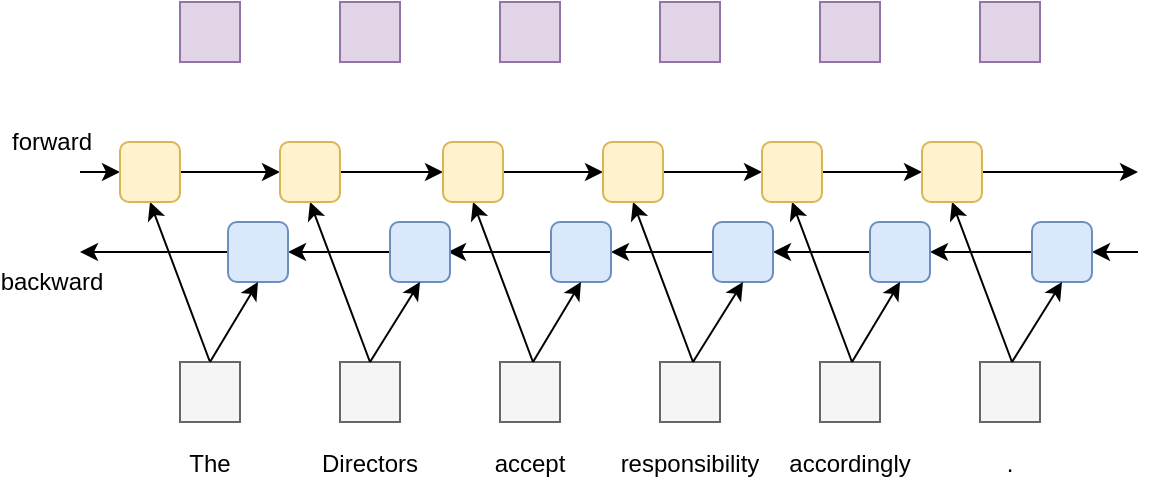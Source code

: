 <mxfile version="10.6.7" type="github"><diagram id="ZgA_se8g6kqFkw-I2ETg" name="Page-1"><mxGraphModel dx="1158" dy="614" grid="1" gridSize="10" guides="1" tooltips="1" connect="1" arrows="1" fold="1" page="1" pageScale="1" pageWidth="827" pageHeight="1169" math="0" shadow="0"><root><mxCell id="0"/><mxCell id="1" parent="0"/><mxCell id="xjDYs35orbcpSof1dm27-7" style="rounded=0;orthogonalLoop=1;jettySize=auto;html=1;exitX=0.5;exitY=0;exitDx=0;exitDy=0;entryX=0.5;entryY=1;entryDx=0;entryDy=0;" edge="1" parent="1" source="ys9xgW5buFZI1dKk__pX-2" target="xjDYs35orbcpSof1dm27-2"><mxGeometry relative="1" as="geometry"/></mxCell><mxCell id="ys9xgW5buFZI1dKk__pX-2" value="" style="whiteSpace=wrap;html=1;aspect=fixed;fillColor=#f5f5f5;strokeColor=#666666;fontColor=#333333;" parent="1" vertex="1"><mxGeometry x="120" y="280" width="30" height="30" as="geometry"/></mxCell><mxCell id="ys9xgW5buFZI1dKk__pX-3" value="" style="whiteSpace=wrap;html=1;aspect=fixed;fillColor=#f5f5f5;strokeColor=#666666;fontColor=#333333;" parent="1" vertex="1"><mxGeometry x="200" y="280" width="30" height="30" as="geometry"/></mxCell><mxCell id="ys9xgW5buFZI1dKk__pX-4" value="" style="whiteSpace=wrap;html=1;aspect=fixed;fillColor=#f5f5f5;strokeColor=#666666;fontColor=#333333;" parent="1" vertex="1"><mxGeometry x="280" y="280" width="30" height="30" as="geometry"/></mxCell><mxCell id="ys9xgW5buFZI1dKk__pX-5" value="" style="whiteSpace=wrap;html=1;aspect=fixed;fillColor=#f5f5f5;strokeColor=#666666;fontColor=#333333;" parent="1" vertex="1"><mxGeometry x="360" y="280" width="30" height="30" as="geometry"/></mxCell><mxCell id="ys9xgW5buFZI1dKk__pX-6" value="" style="whiteSpace=wrap;html=1;aspect=fixed;fillColor=#f5f5f5;strokeColor=#666666;fontColor=#333333;" parent="1" vertex="1"><mxGeometry x="440" y="280" width="30" height="30" as="geometry"/></mxCell><mxCell id="ys9xgW5buFZI1dKk__pX-7" value="" style="whiteSpace=wrap;html=1;aspect=fixed;fillColor=#f5f5f5;strokeColor=#666666;fontColor=#333333;" parent="1" vertex="1"><mxGeometry x="520" y="280" width="30" height="30" as="geometry"/></mxCell><mxCell id="xjDYs35orbcpSof1dm27-41" style="edgeStyle=none;rounded=0;orthogonalLoop=1;jettySize=auto;html=1;exitX=1;exitY=0.5;exitDx=0;exitDy=0;entryX=0;entryY=0.5;entryDx=0;entryDy=0;startArrow=classic;startFill=1;endArrow=none;endFill=0;" edge="1" parent="1" source="xjDYs35orbcpSof1dm27-1" target="xjDYs35orbcpSof1dm27-9"><mxGeometry relative="1" as="geometry"/></mxCell><mxCell id="xjDYs35orbcpSof1dm27-42" style="edgeStyle=none;rounded=0;orthogonalLoop=1;jettySize=auto;html=1;exitX=0;exitY=0.5;exitDx=0;exitDy=0;startArrow=none;startFill=0;endArrow=classic;endFill=1;" edge="1" parent="1" source="xjDYs35orbcpSof1dm27-1"><mxGeometry relative="1" as="geometry"><mxPoint x="70" y="225" as="targetPoint"/></mxGeometry></mxCell><mxCell id="xjDYs35orbcpSof1dm27-1" value="" style="rounded=1;whiteSpace=wrap;html=1;fillColor=#dae8fc;strokeColor=#6c8ebf;" vertex="1" parent="1"><mxGeometry x="144" y="210" width="30" height="30" as="geometry"/></mxCell><mxCell id="xjDYs35orbcpSof1dm27-43" style="edgeStyle=none;rounded=0;orthogonalLoop=1;jettySize=auto;html=1;exitX=0;exitY=0.5;exitDx=0;exitDy=0;startArrow=classic;startFill=1;endArrow=none;endFill=0;" edge="1" parent="1" source="xjDYs35orbcpSof1dm27-2"><mxGeometry relative="1" as="geometry"><mxPoint x="70" y="185" as="targetPoint"/></mxGeometry></mxCell><mxCell id="xjDYs35orbcpSof1dm27-44" style="edgeStyle=none;rounded=0;orthogonalLoop=1;jettySize=auto;html=1;exitX=1;exitY=0.5;exitDx=0;exitDy=0;entryX=0;entryY=0.5;entryDx=0;entryDy=0;startArrow=none;startFill=0;endArrow=classic;endFill=1;" edge="1" parent="1" source="xjDYs35orbcpSof1dm27-2" target="xjDYs35orbcpSof1dm27-10"><mxGeometry relative="1" as="geometry"/></mxCell><mxCell id="xjDYs35orbcpSof1dm27-2" value="" style="rounded=1;whiteSpace=wrap;html=1;fillColor=#fff2cc;strokeColor=#d6b656;" vertex="1" parent="1"><mxGeometry x="90" y="170" width="30" height="30" as="geometry"/></mxCell><mxCell id="xjDYs35orbcpSof1dm27-4" value="" style="endArrow=classic;html=1;exitX=0.5;exitY=0;exitDx=0;exitDy=0;entryX=0.5;entryY=1;entryDx=0;entryDy=0;" edge="1" parent="1" source="ys9xgW5buFZI1dKk__pX-2" target="xjDYs35orbcpSof1dm27-1"><mxGeometry width="50" height="50" relative="1" as="geometry"><mxPoint x="90" y="380" as="sourcePoint"/><mxPoint x="140" y="330" as="targetPoint"/></mxGeometry></mxCell><mxCell id="xjDYs35orbcpSof1dm27-8" style="rounded=0;orthogonalLoop=1;jettySize=auto;html=1;exitX=0.5;exitY=0;exitDx=0;exitDy=0;entryX=0.5;entryY=1;entryDx=0;entryDy=0;" edge="1" parent="1" target="xjDYs35orbcpSof1dm27-10"><mxGeometry relative="1" as="geometry"><mxPoint x="215" y="280" as="sourcePoint"/></mxGeometry></mxCell><mxCell id="xjDYs35orbcpSof1dm27-40" style="edgeStyle=none;rounded=0;orthogonalLoop=1;jettySize=auto;html=1;exitX=1;exitY=0.5;exitDx=0;exitDy=0;entryX=0;entryY=0.5;entryDx=0;entryDy=0;startArrow=classic;startFill=1;endArrow=none;endFill=0;" edge="1" parent="1" target="xjDYs35orbcpSof1dm27-13"><mxGeometry relative="1" as="geometry"><mxPoint x="254" y="225" as="sourcePoint"/></mxGeometry></mxCell><mxCell id="xjDYs35orbcpSof1dm27-9" value="" style="rounded=1;whiteSpace=wrap;html=1;fillColor=#dae8fc;strokeColor=#6c8ebf;" vertex="1" parent="1"><mxGeometry x="225" y="210" width="30" height="30" as="geometry"/></mxCell><mxCell id="xjDYs35orbcpSof1dm27-45" style="edgeStyle=none;rounded=0;orthogonalLoop=1;jettySize=auto;html=1;exitX=1;exitY=0.5;exitDx=0;exitDy=0;entryX=0;entryY=0.5;entryDx=0;entryDy=0;startArrow=none;startFill=0;endArrow=classic;endFill=1;" edge="1" parent="1" source="xjDYs35orbcpSof1dm27-10" target="xjDYs35orbcpSof1dm27-14"><mxGeometry relative="1" as="geometry"/></mxCell><mxCell id="xjDYs35orbcpSof1dm27-10" value="" style="rounded=1;whiteSpace=wrap;html=1;fillColor=#fff2cc;strokeColor=#d6b656;" vertex="1" parent="1"><mxGeometry x="170" y="170" width="30" height="30" as="geometry"/></mxCell><mxCell id="xjDYs35orbcpSof1dm27-11" value="" style="endArrow=classic;html=1;exitX=0.5;exitY=0;exitDx=0;exitDy=0;entryX=0.5;entryY=1;entryDx=0;entryDy=0;" edge="1" parent="1" target="xjDYs35orbcpSof1dm27-9"><mxGeometry width="50" height="50" relative="1" as="geometry"><mxPoint x="215" y="280" as="sourcePoint"/><mxPoint x="220" y="330" as="targetPoint"/></mxGeometry></mxCell><mxCell id="xjDYs35orbcpSof1dm27-12" style="rounded=0;orthogonalLoop=1;jettySize=auto;html=1;exitX=0.5;exitY=0;exitDx=0;exitDy=0;entryX=0.5;entryY=1;entryDx=0;entryDy=0;" edge="1" parent="1" target="xjDYs35orbcpSof1dm27-14"><mxGeometry relative="1" as="geometry"><mxPoint x="296.5" y="280" as="sourcePoint"/></mxGeometry></mxCell><mxCell id="xjDYs35orbcpSof1dm27-39" style="edgeStyle=none;rounded=0;orthogonalLoop=1;jettySize=auto;html=1;exitX=1;exitY=0.5;exitDx=0;exitDy=0;entryX=0;entryY=0.5;entryDx=0;entryDy=0;startArrow=classic;startFill=1;endArrow=none;endFill=0;" edge="1" parent="1" source="xjDYs35orbcpSof1dm27-13" target="xjDYs35orbcpSof1dm27-17"><mxGeometry relative="1" as="geometry"/></mxCell><mxCell id="xjDYs35orbcpSof1dm27-13" value="" style="rounded=1;whiteSpace=wrap;html=1;fillColor=#dae8fc;strokeColor=#6c8ebf;" vertex="1" parent="1"><mxGeometry x="305.5" y="210" width="30" height="30" as="geometry"/></mxCell><mxCell id="xjDYs35orbcpSof1dm27-46" style="edgeStyle=none;rounded=0;orthogonalLoop=1;jettySize=auto;html=1;exitX=1;exitY=0.5;exitDx=0;exitDy=0;entryX=0;entryY=0.5;entryDx=0;entryDy=0;startArrow=none;startFill=0;endArrow=classic;endFill=1;" edge="1" parent="1" source="xjDYs35orbcpSof1dm27-14" target="xjDYs35orbcpSof1dm27-18"><mxGeometry relative="1" as="geometry"/></mxCell><mxCell id="xjDYs35orbcpSof1dm27-14" value="" style="rounded=1;whiteSpace=wrap;html=1;fillColor=#fff2cc;strokeColor=#d6b656;" vertex="1" parent="1"><mxGeometry x="251.5" y="170" width="30" height="30" as="geometry"/></mxCell><mxCell id="xjDYs35orbcpSof1dm27-15" value="" style="endArrow=classic;html=1;exitX=0.5;exitY=0;exitDx=0;exitDy=0;entryX=0.5;entryY=1;entryDx=0;entryDy=0;" edge="1" parent="1" target="xjDYs35orbcpSof1dm27-13"><mxGeometry width="50" height="50" relative="1" as="geometry"><mxPoint x="296.5" y="280" as="sourcePoint"/><mxPoint x="301.5" y="330" as="targetPoint"/></mxGeometry></mxCell><mxCell id="xjDYs35orbcpSof1dm27-16" style="rounded=0;orthogonalLoop=1;jettySize=auto;html=1;exitX=0.5;exitY=0;exitDx=0;exitDy=0;entryX=0.5;entryY=1;entryDx=0;entryDy=0;" edge="1" parent="1" target="xjDYs35orbcpSof1dm27-18"><mxGeometry relative="1" as="geometry"><mxPoint x="376.5" y="280" as="sourcePoint"/></mxGeometry></mxCell><mxCell id="xjDYs35orbcpSof1dm27-38" style="edgeStyle=none;rounded=0;orthogonalLoop=1;jettySize=auto;html=1;exitX=1;exitY=0.5;exitDx=0;exitDy=0;entryX=0;entryY=0.5;entryDx=0;entryDy=0;startArrow=classic;startFill=1;endArrow=none;endFill=0;" edge="1" parent="1" source="xjDYs35orbcpSof1dm27-17" target="xjDYs35orbcpSof1dm27-21"><mxGeometry relative="1" as="geometry"/></mxCell><mxCell id="xjDYs35orbcpSof1dm27-17" value="" style="rounded=1;whiteSpace=wrap;html=1;fillColor=#dae8fc;strokeColor=#6c8ebf;" vertex="1" parent="1"><mxGeometry x="386.5" y="210" width="30" height="30" as="geometry"/></mxCell><mxCell id="xjDYs35orbcpSof1dm27-47" style="edgeStyle=none;rounded=0;orthogonalLoop=1;jettySize=auto;html=1;exitX=1;exitY=0.5;exitDx=0;exitDy=0;entryX=0;entryY=0.5;entryDx=0;entryDy=0;startArrow=none;startFill=0;endArrow=classic;endFill=1;" edge="1" parent="1" source="xjDYs35orbcpSof1dm27-18" target="xjDYs35orbcpSof1dm27-22"><mxGeometry relative="1" as="geometry"/></mxCell><mxCell id="xjDYs35orbcpSof1dm27-18" value="" style="rounded=1;whiteSpace=wrap;html=1;fillColor=#fff2cc;strokeColor=#d6b656;" vertex="1" parent="1"><mxGeometry x="331.5" y="170" width="30" height="30" as="geometry"/></mxCell><mxCell id="xjDYs35orbcpSof1dm27-19" value="" style="endArrow=classic;html=1;exitX=0.5;exitY=0;exitDx=0;exitDy=0;entryX=0.5;entryY=1;entryDx=0;entryDy=0;" edge="1" parent="1" target="xjDYs35orbcpSof1dm27-17"><mxGeometry width="50" height="50" relative="1" as="geometry"><mxPoint x="376.5" y="280" as="sourcePoint"/><mxPoint x="381.5" y="330" as="targetPoint"/></mxGeometry></mxCell><mxCell id="xjDYs35orbcpSof1dm27-20" style="rounded=0;orthogonalLoop=1;jettySize=auto;html=1;exitX=0.5;exitY=0;exitDx=0;exitDy=0;entryX=0.5;entryY=1;entryDx=0;entryDy=0;" edge="1" parent="1" target="xjDYs35orbcpSof1dm27-22"><mxGeometry relative="1" as="geometry"><mxPoint x="456" y="280" as="sourcePoint"/></mxGeometry></mxCell><mxCell id="xjDYs35orbcpSof1dm27-33" style="edgeStyle=none;rounded=0;orthogonalLoop=1;jettySize=auto;html=1;exitX=1;exitY=0.5;exitDx=0;exitDy=0;entryX=0;entryY=0.5;entryDx=0;entryDy=0;startArrow=classic;startFill=1;endArrow=none;endFill=0;" edge="1" parent="1" source="xjDYs35orbcpSof1dm27-21" target="xjDYs35orbcpSof1dm27-25"><mxGeometry relative="1" as="geometry"/></mxCell><mxCell id="xjDYs35orbcpSof1dm27-21" value="" style="rounded=1;whiteSpace=wrap;html=1;fillColor=#dae8fc;strokeColor=#6c8ebf;" vertex="1" parent="1"><mxGeometry x="465" y="210" width="30" height="30" as="geometry"/></mxCell><mxCell id="xjDYs35orbcpSof1dm27-48" style="edgeStyle=none;rounded=0;orthogonalLoop=1;jettySize=auto;html=1;exitX=1;exitY=0.5;exitDx=0;exitDy=0;entryX=0;entryY=0.5;entryDx=0;entryDy=0;startArrow=none;startFill=0;endArrow=classic;endFill=1;" edge="1" parent="1" source="xjDYs35orbcpSof1dm27-22" target="xjDYs35orbcpSof1dm27-26"><mxGeometry relative="1" as="geometry"/></mxCell><mxCell id="xjDYs35orbcpSof1dm27-22" value="" style="rounded=1;whiteSpace=wrap;html=1;fillColor=#fff2cc;strokeColor=#d6b656;" vertex="1" parent="1"><mxGeometry x="411" y="170" width="30" height="30" as="geometry"/></mxCell><mxCell id="xjDYs35orbcpSof1dm27-23" value="" style="endArrow=classic;html=1;exitX=0.5;exitY=0;exitDx=0;exitDy=0;entryX=0.5;entryY=1;entryDx=0;entryDy=0;" edge="1" parent="1" target="xjDYs35orbcpSof1dm27-21"><mxGeometry width="50" height="50" relative="1" as="geometry"><mxPoint x="456" y="280" as="sourcePoint"/><mxPoint x="461" y="330" as="targetPoint"/></mxGeometry></mxCell><mxCell id="xjDYs35orbcpSof1dm27-24" style="rounded=0;orthogonalLoop=1;jettySize=auto;html=1;exitX=0.5;exitY=0;exitDx=0;exitDy=0;entryX=0.5;entryY=1;entryDx=0;entryDy=0;" edge="1" parent="1" target="xjDYs35orbcpSof1dm27-26"><mxGeometry relative="1" as="geometry"><mxPoint x="536" y="280" as="sourcePoint"/></mxGeometry></mxCell><mxCell id="xjDYs35orbcpSof1dm27-29" style="edgeStyle=none;rounded=0;orthogonalLoop=1;jettySize=auto;html=1;exitX=1;exitY=0.5;exitDx=0;exitDy=0;startArrow=classic;startFill=1;endArrow=none;endFill=0;" edge="1" parent="1" source="xjDYs35orbcpSof1dm27-25"><mxGeometry relative="1" as="geometry"><mxPoint x="599" y="225" as="targetPoint"/></mxGeometry></mxCell><mxCell id="xjDYs35orbcpSof1dm27-25" value="" style="rounded=1;whiteSpace=wrap;html=1;fillColor=#dae8fc;strokeColor=#6c8ebf;" vertex="1" parent="1"><mxGeometry x="546" y="210" width="30" height="30" as="geometry"/></mxCell><mxCell id="xjDYs35orbcpSof1dm27-49" style="edgeStyle=none;rounded=0;orthogonalLoop=1;jettySize=auto;html=1;exitX=1;exitY=0.5;exitDx=0;exitDy=0;startArrow=none;startFill=0;endArrow=classic;endFill=1;" edge="1" parent="1" source="xjDYs35orbcpSof1dm27-26"><mxGeometry relative="1" as="geometry"><mxPoint x="599" y="185" as="targetPoint"/></mxGeometry></mxCell><mxCell id="xjDYs35orbcpSof1dm27-26" value="" style="rounded=1;whiteSpace=wrap;html=1;fillColor=#fff2cc;strokeColor=#d6b656;" vertex="1" parent="1"><mxGeometry x="491" y="170" width="30" height="30" as="geometry"/></mxCell><mxCell id="xjDYs35orbcpSof1dm27-27" value="" style="endArrow=classic;html=1;exitX=0.5;exitY=0;exitDx=0;exitDy=0;entryX=0.5;entryY=1;entryDx=0;entryDy=0;" edge="1" parent="1" target="xjDYs35orbcpSof1dm27-25"><mxGeometry width="50" height="50" relative="1" as="geometry"><mxPoint x="536" y="280" as="sourcePoint"/><mxPoint x="541" y="330" as="targetPoint"/></mxGeometry></mxCell><mxCell id="xjDYs35orbcpSof1dm27-50" value="The" style="text;html=1;strokeColor=none;fillColor=none;align=center;verticalAlign=middle;whiteSpace=wrap;rounded=0;" vertex="1" parent="1"><mxGeometry x="115" y="321" width="40" height="20" as="geometry"/></mxCell><mxCell id="xjDYs35orbcpSof1dm27-51" value="Directors" style="text;html=1;strokeColor=none;fillColor=none;align=center;verticalAlign=middle;whiteSpace=wrap;rounded=0;" vertex="1" parent="1"><mxGeometry x="195" y="321" width="40" height="20" as="geometry"/></mxCell><mxCell id="xjDYs35orbcpSof1dm27-52" value="accept" style="text;html=1;strokeColor=none;fillColor=none;align=center;verticalAlign=middle;whiteSpace=wrap;rounded=0;" vertex="1" parent="1"><mxGeometry x="275" y="321" width="40" height="20" as="geometry"/></mxCell><mxCell id="xjDYs35orbcpSof1dm27-53" value="responsibility" style="text;html=1;strokeColor=none;fillColor=none;align=center;verticalAlign=middle;whiteSpace=wrap;rounded=0;" vertex="1" parent="1"><mxGeometry x="355" y="321" width="40" height="20" as="geometry"/></mxCell><mxCell id="xjDYs35orbcpSof1dm27-54" value="accordingly" style="text;html=1;strokeColor=none;fillColor=none;align=center;verticalAlign=middle;whiteSpace=wrap;rounded=0;" vertex="1" parent="1"><mxGeometry x="435" y="321" width="40" height="20" as="geometry"/></mxCell><mxCell id="xjDYs35orbcpSof1dm27-55" value="." style="text;html=1;strokeColor=none;fillColor=none;align=center;verticalAlign=middle;whiteSpace=wrap;rounded=0;" vertex="1" parent="1"><mxGeometry x="515" y="321" width="40" height="20" as="geometry"/></mxCell><mxCell id="xjDYs35orbcpSof1dm27-56" value="backward" style="text;html=1;strokeColor=none;fillColor=none;align=center;verticalAlign=middle;whiteSpace=wrap;rounded=0;" vertex="1" parent="1"><mxGeometry x="36" y="230" width="40" height="20" as="geometry"/></mxCell><mxCell id="xjDYs35orbcpSof1dm27-57" value="forward" style="text;html=1;strokeColor=none;fillColor=none;align=center;verticalAlign=middle;whiteSpace=wrap;rounded=0;" vertex="1" parent="1"><mxGeometry x="36" y="160" width="40" height="20" as="geometry"/></mxCell><mxCell id="xjDYs35orbcpSof1dm27-59" value="" style="whiteSpace=wrap;html=1;aspect=fixed;fillColor=#e1d5e7;strokeColor=#9673a6;" vertex="1" parent="1"><mxGeometry x="120" y="100" width="30" height="30" as="geometry"/></mxCell><mxCell id="xjDYs35orbcpSof1dm27-60" value="" style="whiteSpace=wrap;html=1;aspect=fixed;fillColor=#e1d5e7;strokeColor=#9673a6;" vertex="1" parent="1"><mxGeometry x="200" y="100" width="30" height="30" as="geometry"/></mxCell><mxCell id="xjDYs35orbcpSof1dm27-61" value="" style="whiteSpace=wrap;html=1;aspect=fixed;fillColor=#e1d5e7;strokeColor=#9673a6;" vertex="1" parent="1"><mxGeometry x="280" y="100" width="30" height="30" as="geometry"/></mxCell><mxCell id="xjDYs35orbcpSof1dm27-62" value="" style="whiteSpace=wrap;html=1;aspect=fixed;fillColor=#e1d5e7;strokeColor=#9673a6;" vertex="1" parent="1"><mxGeometry x="360" y="100" width="30" height="30" as="geometry"/></mxCell><mxCell id="xjDYs35orbcpSof1dm27-63" value="" style="whiteSpace=wrap;html=1;aspect=fixed;fillColor=#e1d5e7;strokeColor=#9673a6;" vertex="1" parent="1"><mxGeometry x="440" y="100" width="30" height="30" as="geometry"/></mxCell><mxCell id="xjDYs35orbcpSof1dm27-64" value="" style="whiteSpace=wrap;html=1;aspect=fixed;fillColor=#e1d5e7;strokeColor=#9673a6;" vertex="1" parent="1"><mxGeometry x="520" y="100" width="30" height="30" as="geometry"/></mxCell></root></mxGraphModel></diagram></mxfile>